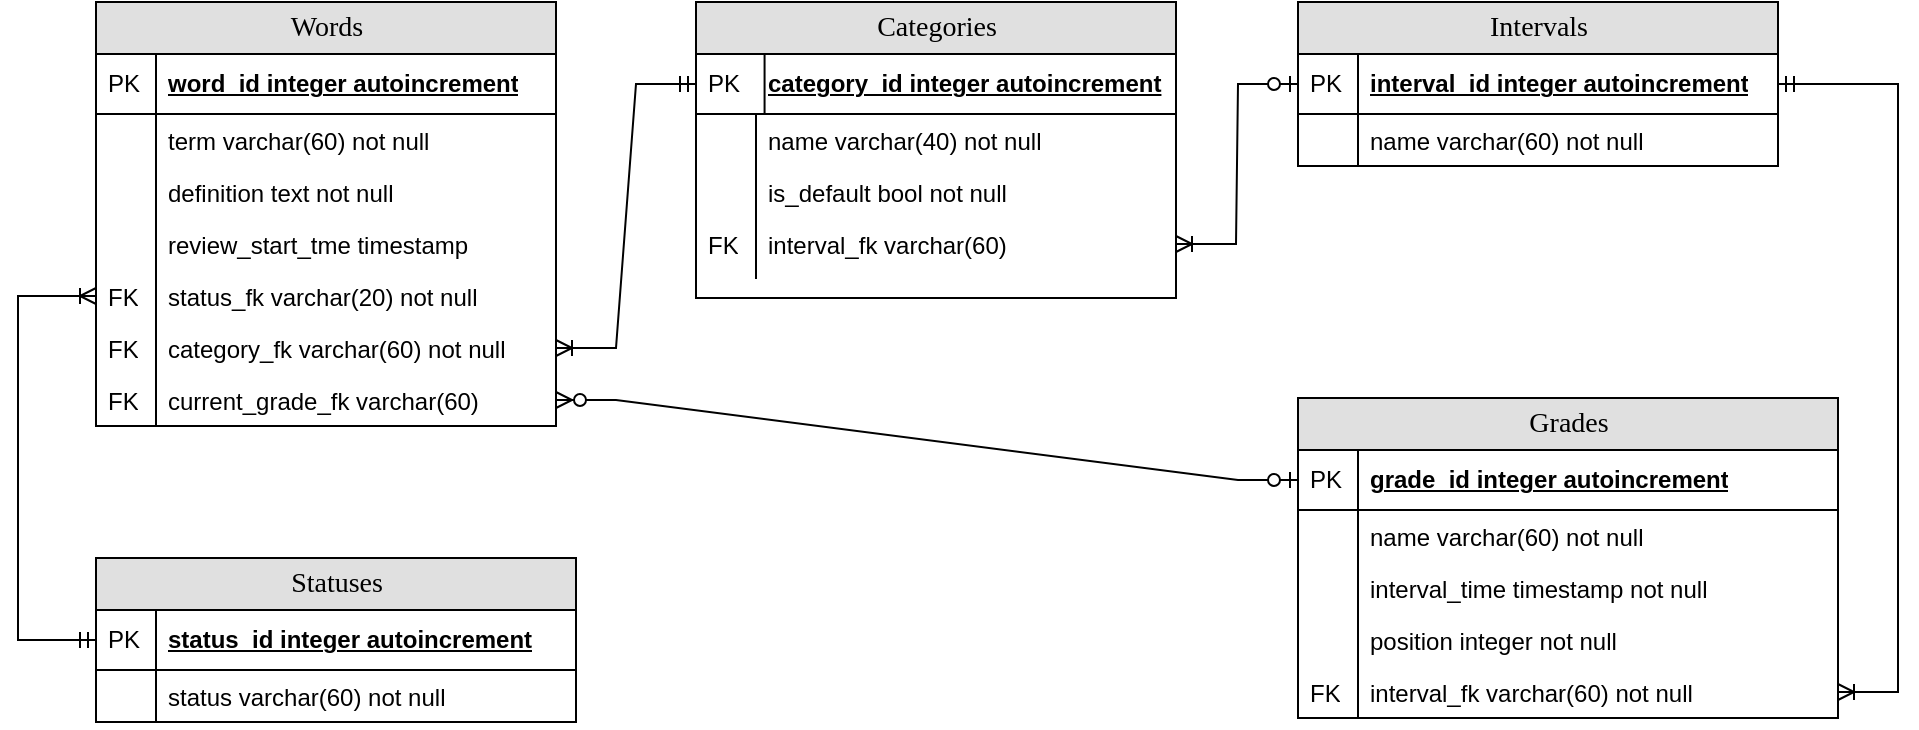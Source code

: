 <mxfile version="20.4.1" type="device"><diagram name="Page-1" id="e56a1550-8fbb-45ad-956c-1786394a9013"><mxGraphModel dx="1278" dy="528" grid="1" gridSize="10" guides="1" tooltips="1" connect="1" arrows="1" fold="1" page="1" pageScale="1" pageWidth="1100" pageHeight="850" background="none" math="0" shadow="0"><root><mxCell id="0"/><mxCell id="1" parent="0"/><mxCell id="2e49270ec7c68f3f-80" value="Words" style="swimlane;html=1;fontStyle=0;childLayout=stackLayout;horizontal=1;startSize=26;fillColor=#e0e0e0;horizontalStack=0;resizeParent=1;resizeLast=0;collapsible=1;marginBottom=0;swimlaneFillColor=#ffffff;align=center;rounded=0;shadow=0;comic=0;labelBackgroundColor=none;strokeWidth=1;fontFamily=Verdana;fontSize=14" parent="1" vertex="1"><mxGeometry x="139" y="122" width="230" height="212" as="geometry"/></mxCell><mxCell id="2e49270ec7c68f3f-81" value="word_id integer autoincrement " style="shape=partialRectangle;top=0;left=0;right=0;bottom=1;html=1;align=left;verticalAlign=middle;fillColor=none;spacingLeft=34;spacingRight=4;whiteSpace=wrap;overflow=hidden;rotatable=0;points=[[0,0.5],[1,0.5]];portConstraint=eastwest;dropTarget=0;fontStyle=5;" parent="2e49270ec7c68f3f-80" vertex="1"><mxGeometry y="26" width="230" height="30" as="geometry"/></mxCell><mxCell id="2e49270ec7c68f3f-82" value="PK" style="shape=partialRectangle;top=0;left=0;bottom=0;html=1;fillColor=none;align=left;verticalAlign=middle;spacingLeft=4;spacingRight=4;whiteSpace=wrap;overflow=hidden;rotatable=0;points=[];portConstraint=eastwest;part=1;" parent="2e49270ec7c68f3f-81" vertex="1" connectable="0"><mxGeometry width="30" height="30" as="geometry"/></mxCell><mxCell id="2e49270ec7c68f3f-83" value="term varchar(60) not null" style="shape=partialRectangle;top=0;left=0;right=0;bottom=0;html=1;align=left;verticalAlign=top;fillColor=none;spacingLeft=34;spacingRight=4;whiteSpace=wrap;overflow=hidden;rotatable=0;points=[[0,0.5],[1,0.5]];portConstraint=eastwest;dropTarget=0;" parent="2e49270ec7c68f3f-80" vertex="1"><mxGeometry y="56" width="230" height="26" as="geometry"/></mxCell><mxCell id="2e49270ec7c68f3f-84" value="" style="shape=partialRectangle;top=0;left=0;bottom=0;html=1;fillColor=none;align=left;verticalAlign=top;spacingLeft=4;spacingRight=4;whiteSpace=wrap;overflow=hidden;rotatable=0;points=[];portConstraint=eastwest;part=1;" parent="2e49270ec7c68f3f-83" vertex="1" connectable="0"><mxGeometry width="30" height="26" as="geometry"/></mxCell><mxCell id="2e49270ec7c68f3f-85" value="definition text not null" style="shape=partialRectangle;top=0;left=0;right=0;bottom=0;html=1;align=left;verticalAlign=top;fillColor=none;spacingLeft=34;spacingRight=4;whiteSpace=wrap;overflow=hidden;rotatable=0;points=[[0,0.5],[1,0.5]];portConstraint=eastwest;dropTarget=0;" parent="2e49270ec7c68f3f-80" vertex="1"><mxGeometry y="82" width="230" height="26" as="geometry"/></mxCell><mxCell id="2e49270ec7c68f3f-86" value="" style="shape=partialRectangle;top=0;left=0;bottom=0;html=1;fillColor=none;align=left;verticalAlign=top;spacingLeft=4;spacingRight=4;whiteSpace=wrap;overflow=hidden;rotatable=0;points=[];portConstraint=eastwest;part=1;" parent="2e49270ec7c68f3f-85" vertex="1" connectable="0"><mxGeometry width="30" height="26" as="geometry"/></mxCell><mxCell id="AQcq8amNUiShf0hkwVIb-16" value="review_start_tme timestamp" style="shape=partialRectangle;top=0;left=0;right=0;bottom=0;html=1;align=left;verticalAlign=top;fillColor=none;spacingLeft=34;spacingRight=4;whiteSpace=wrap;overflow=hidden;rotatable=0;points=[[0,0.5],[1,0.5]];portConstraint=eastwest;dropTarget=0;" parent="2e49270ec7c68f3f-80" vertex="1"><mxGeometry y="108" width="230" height="26" as="geometry"/></mxCell><mxCell id="AQcq8amNUiShf0hkwVIb-17" value="" style="shape=partialRectangle;top=0;left=0;bottom=0;html=1;fillColor=none;align=left;verticalAlign=top;spacingLeft=4;spacingRight=4;whiteSpace=wrap;overflow=hidden;rotatable=0;points=[];portConstraint=eastwest;part=1;" parent="AQcq8amNUiShf0hkwVIb-16" vertex="1" connectable="0"><mxGeometry width="30" height="26" as="geometry"/></mxCell><mxCell id="2e49270ec7c68f3f-87" value="status_fk varchar(20) not null" style="shape=partialRectangle;top=0;left=0;right=0;bottom=0;html=1;align=left;verticalAlign=top;fillColor=none;spacingLeft=34;spacingRight=4;whiteSpace=wrap;overflow=hidden;rotatable=0;points=[[0,0.5],[1,0.5]];portConstraint=eastwest;dropTarget=0;" parent="2e49270ec7c68f3f-80" vertex="1"><mxGeometry y="134" width="230" height="26" as="geometry"/></mxCell><mxCell id="2e49270ec7c68f3f-88" value="FK" style="shape=partialRectangle;top=0;left=0;bottom=0;html=1;fillColor=none;align=left;verticalAlign=top;spacingLeft=4;spacingRight=4;whiteSpace=wrap;overflow=hidden;rotatable=0;points=[];portConstraint=eastwest;part=1;" parent="2e49270ec7c68f3f-87" vertex="1" connectable="0"><mxGeometry width="30" height="26" as="geometry"/></mxCell><mxCell id="AQcq8amNUiShf0hkwVIb-87" value="category_fk varchar(60) not null" style="shape=partialRectangle;top=0;left=0;right=0;bottom=0;html=1;align=left;verticalAlign=top;fillColor=none;spacingLeft=34;spacingRight=4;whiteSpace=wrap;overflow=hidden;rotatable=0;points=[[0,0.5],[1,0.5]];portConstraint=eastwest;dropTarget=0;" parent="2e49270ec7c68f3f-80" vertex="1"><mxGeometry y="160" width="230" height="26" as="geometry"/></mxCell><mxCell id="AQcq8amNUiShf0hkwVIb-88" value="FK" style="shape=partialRectangle;top=0;left=0;bottom=0;html=1;fillColor=none;align=left;verticalAlign=top;spacingLeft=4;spacingRight=4;whiteSpace=wrap;overflow=hidden;rotatable=0;points=[];portConstraint=eastwest;part=1;" parent="AQcq8amNUiShf0hkwVIb-87" vertex="1" connectable="0"><mxGeometry width="30" height="26" as="geometry"/></mxCell><mxCell id="4u8Ygi4TPc8XNHaAR2WA-2" value="current_grade_fk varchar(60)" style="shape=partialRectangle;top=0;left=0;right=0;bottom=0;html=1;align=left;verticalAlign=top;fillColor=none;spacingLeft=34;spacingRight=4;whiteSpace=wrap;overflow=hidden;rotatable=0;points=[[0,0.5],[1,0.5]];portConstraint=eastwest;dropTarget=0;" parent="2e49270ec7c68f3f-80" vertex="1"><mxGeometry y="186" width="230" height="26" as="geometry"/></mxCell><mxCell id="4u8Ygi4TPc8XNHaAR2WA-3" value="FK" style="shape=partialRectangle;top=0;left=0;bottom=0;html=1;fillColor=none;align=left;verticalAlign=top;spacingLeft=4;spacingRight=4;whiteSpace=wrap;overflow=hidden;rotatable=0;points=[];portConstraint=eastwest;part=1;" parent="4u8Ygi4TPc8XNHaAR2WA-2" vertex="1" connectable="0"><mxGeometry width="30" height="26" as="geometry"/></mxCell><mxCell id="AQcq8amNUiShf0hkwVIb-2" value="Categories" style="swimlane;html=1;fontStyle=0;childLayout=stackLayout;horizontal=1;startSize=26;fillColor=#e0e0e0;horizontalStack=0;resizeParent=1;resizeLast=0;collapsible=1;marginBottom=0;swimlaneFillColor=#ffffff;align=center;rounded=0;shadow=0;comic=0;labelBackgroundColor=none;strokeWidth=1;fontFamily=Verdana;fontSize=14" parent="1" vertex="1"><mxGeometry x="439" y="122" width="240" height="148" as="geometry"/></mxCell><mxCell id="AQcq8amNUiShf0hkwVIb-3" value="category_id integer autoincrement" style="shape=partialRectangle;top=0;left=0;right=0;bottom=1;html=1;align=left;verticalAlign=middle;fillColor=none;spacingLeft=34;spacingRight=4;whiteSpace=wrap;overflow=hidden;rotatable=0;points=[[0,0.5],[1,0.5]];portConstraint=eastwest;dropTarget=0;fontStyle=5;" parent="AQcq8amNUiShf0hkwVIb-2" vertex="1"><mxGeometry y="26" width="240" height="30" as="geometry"/></mxCell><mxCell id="AQcq8amNUiShf0hkwVIb-4" value="PK" style="shape=partialRectangle;top=0;left=0;bottom=0;html=1;fillColor=none;align=left;verticalAlign=middle;spacingLeft=4;spacingRight=4;whiteSpace=wrap;overflow=hidden;rotatable=0;points=[];portConstraint=eastwest;part=1;" parent="AQcq8amNUiShf0hkwVIb-3" vertex="1" connectable="0"><mxGeometry width="34.286" height="30" as="geometry"/></mxCell><mxCell id="AQcq8amNUiShf0hkwVIb-5" value="name varchar(40) not null" style="shape=partialRectangle;top=0;left=0;right=0;bottom=0;html=1;align=left;verticalAlign=top;fillColor=none;spacingLeft=34;spacingRight=4;whiteSpace=wrap;overflow=hidden;rotatable=0;points=[[0,0.5],[1,0.5]];portConstraint=eastwest;dropTarget=0;" parent="AQcq8amNUiShf0hkwVIb-2" vertex="1"><mxGeometry y="56" width="240" height="26" as="geometry"/></mxCell><mxCell id="AQcq8amNUiShf0hkwVIb-6" value="" style="shape=partialRectangle;top=0;left=0;bottom=0;html=1;fillColor=none;align=left;verticalAlign=top;spacingLeft=4;spacingRight=4;whiteSpace=wrap;overflow=hidden;rotatable=0;points=[];portConstraint=eastwest;part=1;" parent="AQcq8amNUiShf0hkwVIb-5" vertex="1" connectable="0"><mxGeometry width="30" height="26" as="geometry"/></mxCell><mxCell id="AQcq8amNUiShf0hkwVIb-7" value="is_default bool not null" style="shape=partialRectangle;top=0;left=0;right=0;bottom=0;html=1;align=left;verticalAlign=top;fillColor=none;spacingLeft=34;spacingRight=4;whiteSpace=wrap;overflow=hidden;rotatable=0;points=[[0,0.5],[1,0.5]];portConstraint=eastwest;dropTarget=0;" parent="AQcq8amNUiShf0hkwVIb-2" vertex="1"><mxGeometry y="82" width="240" height="26" as="geometry"/></mxCell><mxCell id="AQcq8amNUiShf0hkwVIb-8" value="" style="shape=partialRectangle;top=0;left=0;bottom=0;html=1;fillColor=none;align=left;verticalAlign=top;spacingLeft=4;spacingRight=4;whiteSpace=wrap;overflow=hidden;rotatable=0;points=[];portConstraint=eastwest;part=1;" parent="AQcq8amNUiShf0hkwVIb-7" vertex="1" connectable="0"><mxGeometry width="30" height="26" as="geometry"/></mxCell><mxCell id="AQcq8amNUiShf0hkwVIb-9" value="&lt;div&gt;interval_fk varchar(60)&lt;/div&gt;" style="shape=partialRectangle;top=0;left=0;right=0;bottom=0;html=1;align=left;verticalAlign=top;fillColor=none;spacingLeft=34;spacingRight=4;whiteSpace=wrap;overflow=hidden;rotatable=0;points=[[0,0.5],[1,0.5]];portConstraint=eastwest;dropTarget=0;" parent="AQcq8amNUiShf0hkwVIb-2" vertex="1"><mxGeometry y="108" width="240" height="26" as="geometry"/></mxCell><mxCell id="AQcq8amNUiShf0hkwVIb-10" value="FK" style="shape=partialRectangle;top=0;left=0;bottom=0;html=1;fillColor=none;align=left;verticalAlign=top;spacingLeft=4;spacingRight=4;whiteSpace=wrap;overflow=hidden;rotatable=0;points=[];portConstraint=eastwest;part=1;" parent="AQcq8amNUiShf0hkwVIb-9" vertex="1" connectable="0"><mxGeometry width="30" height="26" as="geometry"/></mxCell><mxCell id="AQcq8amNUiShf0hkwVIb-11" value="" style="shape=partialRectangle;top=0;left=0;right=0;bottom=0;html=1;align=left;verticalAlign=top;fillColor=none;spacingLeft=34;spacingRight=4;whiteSpace=wrap;overflow=hidden;rotatable=0;points=[[0,0.5],[1,0.5]];portConstraint=eastwest;dropTarget=0;" parent="AQcq8amNUiShf0hkwVIb-2" vertex="1"><mxGeometry y="134" width="240" height="4" as="geometry"/></mxCell><mxCell id="AQcq8amNUiShf0hkwVIb-12" value="" style="shape=partialRectangle;top=0;left=0;bottom=0;html=1;fillColor=none;align=left;verticalAlign=top;spacingLeft=4;spacingRight=4;whiteSpace=wrap;overflow=hidden;rotatable=0;points=[];portConstraint=eastwest;part=1;" parent="AQcq8amNUiShf0hkwVIb-11" vertex="1" connectable="0"><mxGeometry width="30" height="4" as="geometry"/></mxCell><mxCell id="AQcq8amNUiShf0hkwVIb-18" value="Intervals" style="swimlane;html=1;fontStyle=0;childLayout=stackLayout;horizontal=1;startSize=26;fillColor=#e0e0e0;horizontalStack=0;resizeParent=1;resizeLast=0;collapsible=1;marginBottom=0;swimlaneFillColor=#ffffff;align=center;rounded=0;shadow=0;comic=0;labelBackgroundColor=none;strokeWidth=1;fontFamily=Verdana;fontSize=14" parent="1" vertex="1"><mxGeometry x="740" y="122" width="240" height="82" as="geometry"/></mxCell><mxCell id="AQcq8amNUiShf0hkwVIb-19" value="interval_id integer autoincrement" style="shape=partialRectangle;top=0;left=0;right=0;bottom=1;html=1;align=left;verticalAlign=middle;fillColor=none;spacingLeft=34;spacingRight=4;whiteSpace=wrap;overflow=hidden;rotatable=0;points=[[0,0.5],[1,0.5]];portConstraint=eastwest;dropTarget=0;fontStyle=5;" parent="AQcq8amNUiShf0hkwVIb-18" vertex="1"><mxGeometry y="26" width="240" height="30" as="geometry"/></mxCell><mxCell id="AQcq8amNUiShf0hkwVIb-20" value="PK" style="shape=partialRectangle;top=0;left=0;bottom=0;html=1;fillColor=none;align=left;verticalAlign=middle;spacingLeft=4;spacingRight=4;whiteSpace=wrap;overflow=hidden;rotatable=0;points=[];portConstraint=eastwest;part=1;" parent="AQcq8amNUiShf0hkwVIb-19" vertex="1" connectable="0"><mxGeometry width="30" height="30" as="geometry"/></mxCell><mxCell id="AQcq8amNUiShf0hkwVIb-21" value="name varchar(60) not null" style="shape=partialRectangle;top=0;left=0;right=0;bottom=0;html=1;align=left;verticalAlign=top;fillColor=none;spacingLeft=34;spacingRight=4;whiteSpace=wrap;overflow=hidden;rotatable=0;points=[[0,0.5],[1,0.5]];portConstraint=eastwest;dropTarget=0;" parent="AQcq8amNUiShf0hkwVIb-18" vertex="1"><mxGeometry y="56" width="240" height="26" as="geometry"/></mxCell><mxCell id="AQcq8amNUiShf0hkwVIb-22" value="" style="shape=partialRectangle;top=0;left=0;bottom=0;html=1;fillColor=none;align=left;verticalAlign=top;spacingLeft=4;spacingRight=4;whiteSpace=wrap;overflow=hidden;rotatable=0;points=[];portConstraint=eastwest;part=1;" parent="AQcq8amNUiShf0hkwVIb-21" vertex="1" connectable="0"><mxGeometry width="30" height="26" as="geometry"/></mxCell><mxCell id="AQcq8amNUiShf0hkwVIb-50" value="Grades" style="swimlane;html=1;fontStyle=0;childLayout=stackLayout;horizontal=1;startSize=26;fillColor=#e0e0e0;horizontalStack=0;resizeParent=1;resizeLast=0;collapsible=1;marginBottom=0;swimlaneFillColor=#ffffff;align=center;rounded=0;shadow=0;comic=0;labelBackgroundColor=none;strokeWidth=1;fontFamily=Verdana;fontSize=14" parent="1" vertex="1"><mxGeometry x="740" y="320" width="270" height="160" as="geometry"/></mxCell><mxCell id="AQcq8amNUiShf0hkwVIb-51" value="grade_id integer autoincrement" style="shape=partialRectangle;top=0;left=0;right=0;bottom=1;html=1;align=left;verticalAlign=middle;fillColor=none;spacingLeft=34;spacingRight=4;whiteSpace=wrap;overflow=hidden;rotatable=0;points=[[0,0.5],[1,0.5]];portConstraint=eastwest;dropTarget=0;fontStyle=5;" parent="AQcq8amNUiShf0hkwVIb-50" vertex="1"><mxGeometry y="26" width="270" height="30" as="geometry"/></mxCell><mxCell id="AQcq8amNUiShf0hkwVIb-52" value="PK" style="shape=partialRectangle;top=0;left=0;bottom=0;html=1;fillColor=none;align=left;verticalAlign=middle;spacingLeft=4;spacingRight=4;whiteSpace=wrap;overflow=hidden;rotatable=0;points=[];portConstraint=eastwest;part=1;" parent="AQcq8amNUiShf0hkwVIb-51" vertex="1" connectable="0"><mxGeometry width="30" height="30" as="geometry"/></mxCell><mxCell id="AQcq8amNUiShf0hkwVIb-53" value="name varchar(60) not null" style="shape=partialRectangle;top=0;left=0;right=0;bottom=0;html=1;align=left;verticalAlign=top;fillColor=none;spacingLeft=34;spacingRight=4;whiteSpace=wrap;overflow=hidden;rotatable=0;points=[[0,0.5],[1,0.5]];portConstraint=eastwest;dropTarget=0;" parent="AQcq8amNUiShf0hkwVIb-50" vertex="1"><mxGeometry y="56" width="270" height="26" as="geometry"/></mxCell><mxCell id="AQcq8amNUiShf0hkwVIb-54" value="" style="shape=partialRectangle;top=0;left=0;bottom=0;html=1;fillColor=none;align=left;verticalAlign=top;spacingLeft=4;spacingRight=4;whiteSpace=wrap;overflow=hidden;rotatable=0;points=[];portConstraint=eastwest;part=1;" parent="AQcq8amNUiShf0hkwVIb-53" vertex="1" connectable="0"><mxGeometry width="30" height="26" as="geometry"/></mxCell><mxCell id="AQcq8amNUiShf0hkwVIb-55" value="interval_time timestamp not null" style="shape=partialRectangle;top=0;left=0;right=0;bottom=0;html=1;align=left;verticalAlign=top;fillColor=none;spacingLeft=34;spacingRight=4;whiteSpace=wrap;overflow=hidden;rotatable=0;points=[[0,0.5],[1,0.5]];portConstraint=eastwest;dropTarget=0;" parent="AQcq8amNUiShf0hkwVIb-50" vertex="1"><mxGeometry y="82" width="270" height="26" as="geometry"/></mxCell><mxCell id="AQcq8amNUiShf0hkwVIb-56" value="" style="shape=partialRectangle;top=0;left=0;bottom=0;html=1;fillColor=none;align=left;verticalAlign=top;spacingLeft=4;spacingRight=4;whiteSpace=wrap;overflow=hidden;rotatable=0;points=[];portConstraint=eastwest;part=1;" parent="AQcq8amNUiShf0hkwVIb-55" vertex="1" connectable="0"><mxGeometry width="30" height="26" as="geometry"/></mxCell><mxCell id="AQcq8amNUiShf0hkwVIb-85" value="position integer not null" style="shape=partialRectangle;top=0;left=0;right=0;bottom=0;html=1;align=left;verticalAlign=top;fillColor=none;spacingLeft=34;spacingRight=4;whiteSpace=wrap;overflow=hidden;rotatable=0;points=[[0,0.5],[1,0.5]];portConstraint=eastwest;dropTarget=0;" parent="AQcq8amNUiShf0hkwVIb-50" vertex="1"><mxGeometry y="108" width="270" height="26" as="geometry"/></mxCell><mxCell id="AQcq8amNUiShf0hkwVIb-86" value="" style="shape=partialRectangle;top=0;left=0;bottom=0;html=1;fillColor=none;align=left;verticalAlign=top;spacingLeft=4;spacingRight=4;whiteSpace=wrap;overflow=hidden;rotatable=0;points=[];portConstraint=eastwest;part=1;" parent="AQcq8amNUiShf0hkwVIb-85" vertex="1" connectable="0"><mxGeometry width="30" height="26" as="geometry"/></mxCell><mxCell id="AQcq8amNUiShf0hkwVIb-59" value="interval_fk varchar(60) not null" style="shape=partialRectangle;top=0;left=0;right=0;bottom=0;html=1;align=left;verticalAlign=top;fillColor=none;spacingLeft=34;spacingRight=4;whiteSpace=wrap;overflow=hidden;rotatable=0;points=[[0,0.5],[1,0.5]];portConstraint=eastwest;dropTarget=0;" parent="AQcq8amNUiShf0hkwVIb-50" vertex="1"><mxGeometry y="134" width="270" height="26" as="geometry"/></mxCell><mxCell id="AQcq8amNUiShf0hkwVIb-60" value="FK" style="shape=partialRectangle;top=0;left=0;bottom=0;html=1;fillColor=none;align=left;verticalAlign=top;spacingLeft=4;spacingRight=4;whiteSpace=wrap;overflow=hidden;rotatable=0;points=[];portConstraint=eastwest;part=1;" parent="AQcq8amNUiShf0hkwVIb-59" vertex="1" connectable="0"><mxGeometry width="30" height="26" as="geometry"/></mxCell><mxCell id="AQcq8amNUiShf0hkwVIb-69" value="" style="edgeStyle=entityRelationEdgeStyle;fontSize=12;html=1;endArrow=ERoneToMany;startArrow=ERzeroToOne;rounded=0;exitX=0;exitY=0.5;exitDx=0;exitDy=0;entryX=1;entryY=0.5;entryDx=0;entryDy=0;" parent="1" source="AQcq8amNUiShf0hkwVIb-19" target="AQcq8amNUiShf0hkwVIb-9" edge="1"><mxGeometry width="100" height="100" relative="1" as="geometry"><mxPoint x="679" y="370" as="sourcePoint"/><mxPoint x="779" y="270" as="targetPoint"/></mxGeometry></mxCell><mxCell id="AQcq8amNUiShf0hkwVIb-84" value="" style="edgeStyle=entityRelationEdgeStyle;fontSize=12;html=1;endArrow=ERoneToMany;startArrow=ERmandOne;rounded=0;exitX=1;exitY=0.5;exitDx=0;exitDy=0;" parent="1" source="AQcq8amNUiShf0hkwVIb-19" target="AQcq8amNUiShf0hkwVIb-59" edge="1"><mxGeometry width="100" height="100" relative="1" as="geometry"><mxPoint x="689" y="390" as="sourcePoint"/><mxPoint x="1109" y="330" as="targetPoint"/></mxGeometry></mxCell><mxCell id="AQcq8amNUiShf0hkwVIb-90" value="" style="edgeStyle=entityRelationEdgeStyle;fontSize=12;html=1;endArrow=ERoneToMany;startArrow=ERmandOne;rounded=0;exitX=0;exitY=0.5;exitDx=0;exitDy=0;" parent="1" source="AQcq8amNUiShf0hkwVIb-3" target="AQcq8amNUiShf0hkwVIb-87" edge="1"><mxGeometry width="100" height="100" relative="1" as="geometry"><mxPoint x="419" y="440" as="sourcePoint"/><mxPoint x="519" y="340" as="targetPoint"/></mxGeometry></mxCell><mxCell id="AQcq8amNUiShf0hkwVIb-91" value="" style="edgeStyle=entityRelationEdgeStyle;fontSize=12;html=1;endArrow=ERzeroToMany;startArrow=ERzeroToOne;rounded=0;entryX=1;entryY=0.5;entryDx=0;entryDy=0;exitX=0;exitY=0.5;exitDx=0;exitDy=0;" parent="1" source="AQcq8amNUiShf0hkwVIb-51" target="4u8Ygi4TPc8XNHaAR2WA-2" edge="1"><mxGeometry width="100" height="100" relative="1" as="geometry"><mxPoint x="509" y="470" as="sourcePoint"/><mxPoint x="609" y="370" as="targetPoint"/></mxGeometry></mxCell><mxCell id="FaYmIsPSINlsyjSbrf7t-5" value="" style="edgeStyle=elbowEdgeStyle;fontSize=12;html=1;endArrow=ERoneToMany;startArrow=ERmandOne;rounded=0;entryX=0;entryY=0.5;entryDx=0;entryDy=0;exitX=0;exitY=0.5;exitDx=0;exitDy=0;" parent="1" source="BtJVJe3vutnh6UYAEtdi-10" target="2e49270ec7c68f3f-87" edge="1"><mxGeometry width="100" height="100" relative="1" as="geometry"><mxPoint x="70" y="410" as="sourcePoint"/><mxPoint x="100" y="330" as="targetPoint"/><Array as="points"><mxPoint x="100" y="350"/></Array></mxGeometry></mxCell><mxCell id="BtJVJe3vutnh6UYAEtdi-9" value="Statuses" style="swimlane;html=1;fontStyle=0;childLayout=stackLayout;horizontal=1;startSize=26;fillColor=#e0e0e0;horizontalStack=0;resizeParent=1;resizeLast=0;collapsible=1;marginBottom=0;swimlaneFillColor=#ffffff;align=center;rounded=0;shadow=0;comic=0;labelBackgroundColor=none;strokeWidth=1;fontFamily=Verdana;fontSize=14" vertex="1" parent="1"><mxGeometry x="139" y="400" width="240" height="82" as="geometry"/></mxCell><mxCell id="BtJVJe3vutnh6UYAEtdi-10" value="status_id integer autoincrement" style="shape=partialRectangle;top=0;left=0;right=0;bottom=1;html=1;align=left;verticalAlign=middle;fillColor=none;spacingLeft=34;spacingRight=4;whiteSpace=wrap;overflow=hidden;rotatable=0;points=[[0,0.5],[1,0.5]];portConstraint=eastwest;dropTarget=0;fontStyle=5;" vertex="1" parent="BtJVJe3vutnh6UYAEtdi-9"><mxGeometry y="26" width="240" height="30" as="geometry"/></mxCell><mxCell id="BtJVJe3vutnh6UYAEtdi-11" value="PK" style="shape=partialRectangle;top=0;left=0;bottom=0;html=1;fillColor=none;align=left;verticalAlign=middle;spacingLeft=4;spacingRight=4;whiteSpace=wrap;overflow=hidden;rotatable=0;points=[];portConstraint=eastwest;part=1;" vertex="1" connectable="0" parent="BtJVJe3vutnh6UYAEtdi-10"><mxGeometry width="30" height="30" as="geometry"/></mxCell><mxCell id="BtJVJe3vutnh6UYAEtdi-12" value="status varchar(60) not null" style="shape=partialRectangle;top=0;left=0;right=0;bottom=0;html=1;align=left;verticalAlign=top;fillColor=none;spacingLeft=34;spacingRight=4;whiteSpace=wrap;overflow=hidden;rotatable=0;points=[[0,0.5],[1,0.5]];portConstraint=eastwest;dropTarget=0;" vertex="1" parent="BtJVJe3vutnh6UYAEtdi-9"><mxGeometry y="56" width="240" height="26" as="geometry"/></mxCell><mxCell id="BtJVJe3vutnh6UYAEtdi-13" value="" style="shape=partialRectangle;top=0;left=0;bottom=0;html=1;fillColor=none;align=left;verticalAlign=top;spacingLeft=4;spacingRight=4;whiteSpace=wrap;overflow=hidden;rotatable=0;points=[];portConstraint=eastwest;part=1;" vertex="1" connectable="0" parent="BtJVJe3vutnh6UYAEtdi-12"><mxGeometry width="30" height="26" as="geometry"/></mxCell></root></mxGraphModel></diagram></mxfile>
